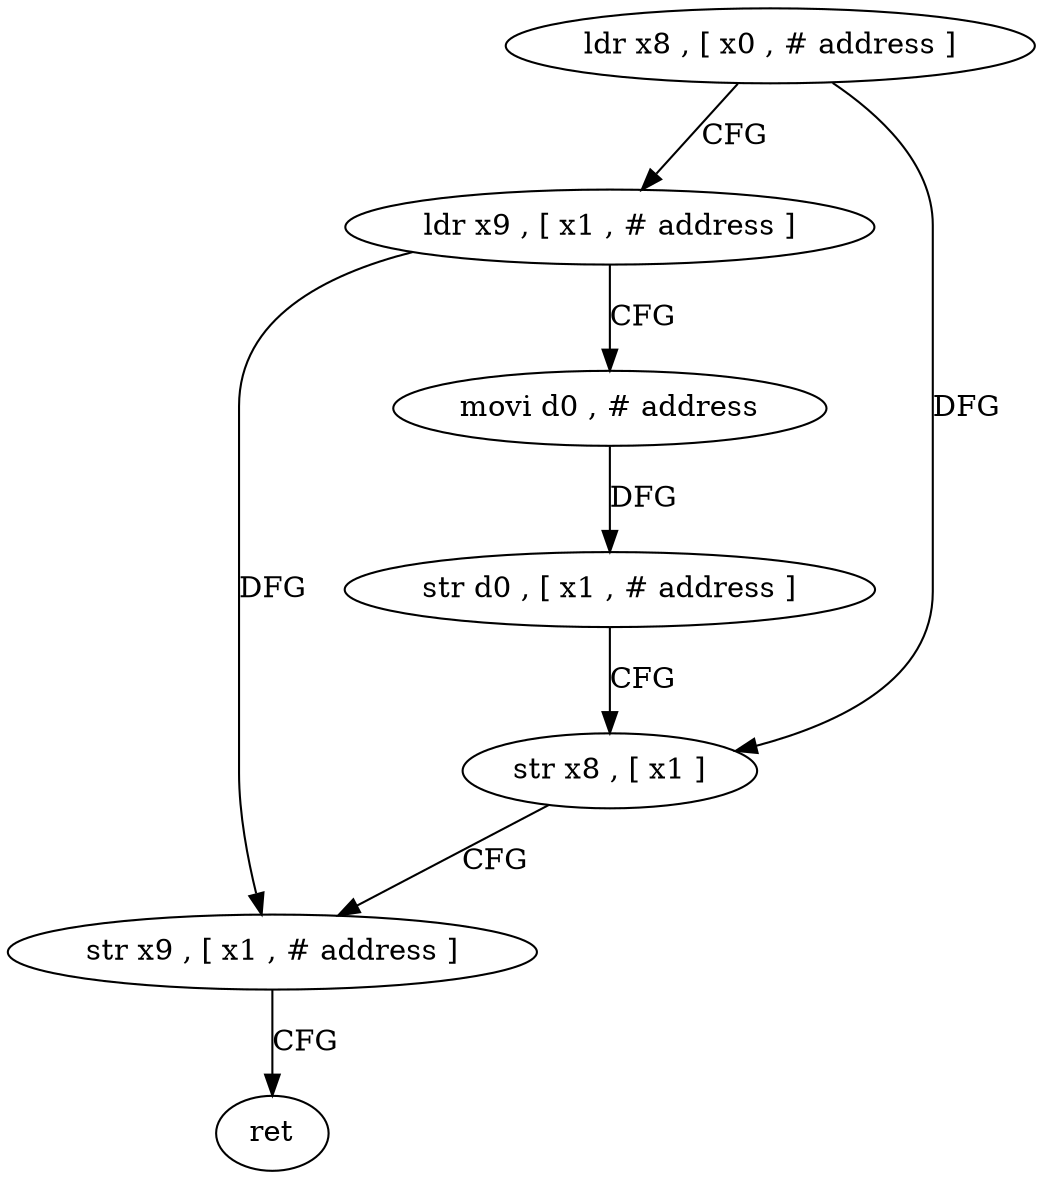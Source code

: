 digraph "func" {
"4260304" [label = "ldr x8 , [ x0 , # address ]" ]
"4260308" [label = "ldr x9 , [ x1 , # address ]" ]
"4260312" [label = "movi d0 , # address" ]
"4260316" [label = "str d0 , [ x1 , # address ]" ]
"4260320" [label = "str x8 , [ x1 ]" ]
"4260324" [label = "str x9 , [ x1 , # address ]" ]
"4260328" [label = "ret" ]
"4260304" -> "4260308" [ label = "CFG" ]
"4260304" -> "4260320" [ label = "DFG" ]
"4260308" -> "4260312" [ label = "CFG" ]
"4260308" -> "4260324" [ label = "DFG" ]
"4260312" -> "4260316" [ label = "DFG" ]
"4260316" -> "4260320" [ label = "CFG" ]
"4260320" -> "4260324" [ label = "CFG" ]
"4260324" -> "4260328" [ label = "CFG" ]
}
